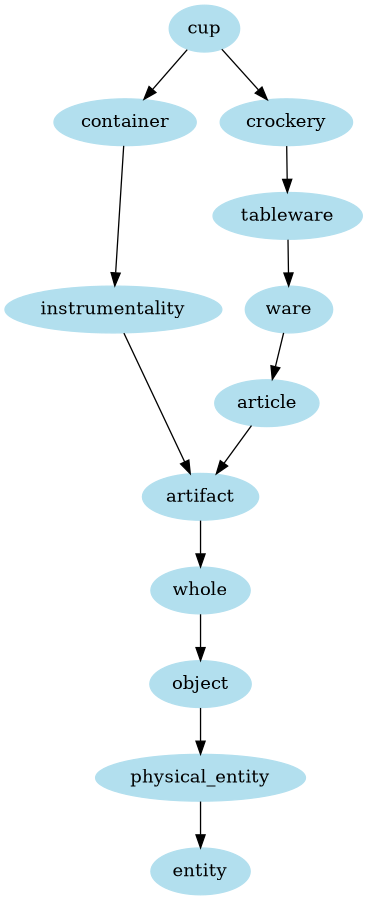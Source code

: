 digraph unix {
	node [color=lightblue2 style=filled]
	size="6,6"
	cup -> container
	container -> instrumentality
	instrumentality -> artifact
	artifact -> whole
	whole -> object
	object -> physical_entity
	physical_entity -> entity
	cup -> crockery
	crockery -> tableware
	tableware -> ware
	ware -> article
	article -> artifact
}
